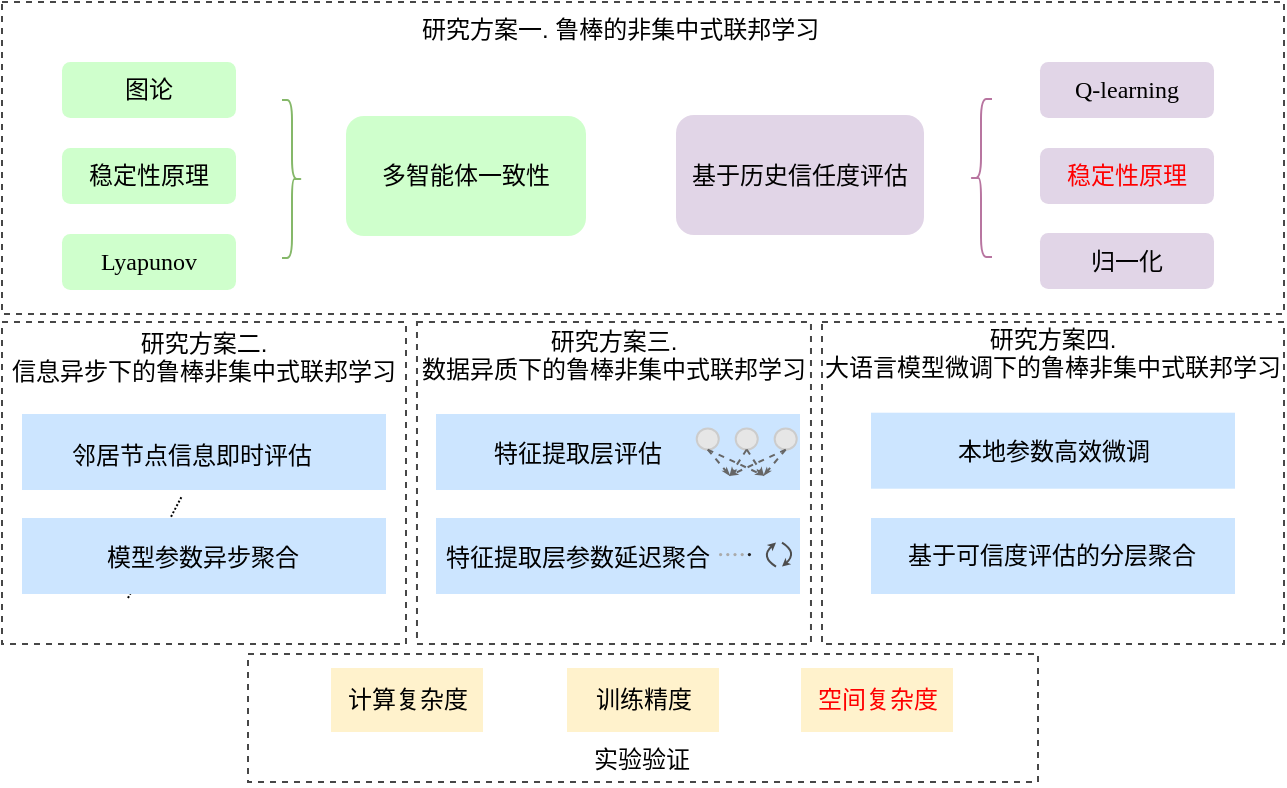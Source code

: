 <mxfile version="26.1.1">
  <diagram name="第 1 页" id="P3lEEP5_8HbprJanwuoM">
    <mxGraphModel dx="988" dy="523" grid="0" gridSize="10" guides="1" tooltips="1" connect="1" arrows="1" fold="1" page="1" pageScale="1" pageWidth="827" pageHeight="1169" math="0" shadow="0">
      <root>
        <mxCell id="0" />
        <mxCell id="1" parent="0" />
        <mxCell id="4K6aIHyUYfTe9VF1dalO-5" value="" style="rounded=0;whiteSpace=wrap;html=1;dashed=1;strokeColor=light-dark(#474747,#FFFFFF);" vertex="1" parent="1">
          <mxGeometry x="487" y="226" width="231" height="161" as="geometry" />
        </mxCell>
        <mxCell id="4K6aIHyUYfTe9VF1dalO-4" value="" style="rounded=0;whiteSpace=wrap;html=1;dashed=1;strokeColor=light-dark(#474747,#FFFFFF);" vertex="1" parent="1">
          <mxGeometry x="284.49" y="226" width="197" height="161" as="geometry" />
        </mxCell>
        <mxCell id="21Fkpg5qVAJAVFTfusw3-55" value="" style="rounded=0;whiteSpace=wrap;html=1;dashed=1;strokeColor=light-dark(#474747,#FFFFFF);" parent="1" vertex="1">
          <mxGeometry x="200" y="392" width="395" height="64" as="geometry" />
        </mxCell>
        <mxCell id="21Fkpg5qVAJAVFTfusw3-31" value="" style="rounded=0;whiteSpace=wrap;html=1;dashed=1;strokeColor=light-dark(#474747,#FFFFFF);" parent="1" vertex="1">
          <mxGeometry x="77" y="226" width="202" height="161" as="geometry" />
        </mxCell>
        <mxCell id="21Fkpg5qVAJAVFTfusw3-15" value="" style="rounded=0;whiteSpace=wrap;html=1;dashed=1;strokeColor=light-dark(#474747,#FFFFFF);" parent="1" vertex="1">
          <mxGeometry x="77" y="66" width="641" height="156" as="geometry" />
        </mxCell>
        <mxCell id="21Fkpg5qVAJAVFTfusw3-3" value="多智能体一致性" style="rounded=1;whiteSpace=wrap;html=1;fillColor=light-dark(#CFFFCC,var(--ge-dark-color, #121212));strokeColor=none;" parent="1" vertex="1">
          <mxGeometry x="249" y="123" width="120" height="60" as="geometry" />
        </mxCell>
        <mxCell id="21Fkpg5qVAJAVFTfusw3-4" value="图论" style="rounded=1;whiteSpace=wrap;html=1;fillColor=light-dark(#CFFFCC,var(--ge-dark-color, #121212));strokeColor=none;fontFamily=Times New Roman;" parent="1" vertex="1">
          <mxGeometry x="107" y="96" width="87" height="28" as="geometry" />
        </mxCell>
        <mxCell id="21Fkpg5qVAJAVFTfusw3-5" value="稳定性原理" style="rounded=1;whiteSpace=wrap;html=1;fillColor=light-dark(#CFFFCC,var(--ge-dark-color, #121212));strokeColor=none;fontFamily=Times New Roman;" parent="1" vertex="1">
          <mxGeometry x="107" y="139" width="87" height="28" as="geometry" />
        </mxCell>
        <mxCell id="21Fkpg5qVAJAVFTfusw3-6" value="&lt;font face=&quot;Times New Roman&quot;&gt;Lyapunov&lt;/font&gt;" style="rounded=1;whiteSpace=wrap;html=1;fillColor=light-dark(#CFFFCC,var(--ge-dark-color, #121212));strokeColor=none;" parent="1" vertex="1">
          <mxGeometry x="107" y="182" width="87" height="28" as="geometry" />
        </mxCell>
        <mxCell id="21Fkpg5qVAJAVFTfusw3-8" value="" style="shape=curlyBracket;whiteSpace=wrap;html=1;rounded=1;flipH=1;labelPosition=right;verticalLabelPosition=middle;align=left;verticalAlign=middle;strokeColor=light-dark(#85B869,#FFFFFF);fontStyle=0" parent="1" vertex="1">
          <mxGeometry x="217" y="115" width="10" height="79" as="geometry" />
        </mxCell>
        <mxCell id="21Fkpg5qVAJAVFTfusw3-9" value="基于历史信任度评估" style="rounded=1;whiteSpace=wrap;html=1;fillColor=light-dark(#E1D5E7,var(--ge-dark-color, #121212));strokeColor=none;" parent="1" vertex="1">
          <mxGeometry x="414" y="122.5" width="124" height="60" as="geometry" />
        </mxCell>
        <mxCell id="21Fkpg5qVAJAVFTfusw3-10" value="" style="shape=curlyBracket;whiteSpace=wrap;html=1;rounded=1;labelPosition=left;verticalLabelPosition=middle;align=right;verticalAlign=middle;strokeColor=light-dark(#B875A0,#FFFFFF);" parent="1" vertex="1">
          <mxGeometry x="561" y="114.5" width="11" height="79" as="geometry" />
        </mxCell>
        <mxCell id="21Fkpg5qVAJAVFTfusw3-11" value="Q-learning" style="rounded=1;whiteSpace=wrap;html=1;fillColor=#E1D5E7;strokeColor=none;fontFamily=Times New Roman;" parent="1" vertex="1">
          <mxGeometry x="596" y="96" width="87" height="28" as="geometry" />
        </mxCell>
        <mxCell id="21Fkpg5qVAJAVFTfusw3-12" value="&lt;font style=&quot;color: rgb(255, 0, 0);&quot;&gt;稳定性原理&lt;/font&gt;" style="rounded=1;whiteSpace=wrap;html=1;fillColor=#E1D5E7;strokeColor=none;fontFamily=Times New Roman;" parent="1" vertex="1">
          <mxGeometry x="596" y="139" width="87" height="28" as="geometry" />
        </mxCell>
        <mxCell id="21Fkpg5qVAJAVFTfusw3-14" value="归一化" style="rounded=1;whiteSpace=wrap;html=1;fillColor=#E1D5E7;strokeColor=none;fontFamily=Times New Roman;" parent="1" vertex="1">
          <mxGeometry x="596" y="181.5" width="87" height="28" as="geometry" />
        </mxCell>
        <mxCell id="21Fkpg5qVAJAVFTfusw3-16" value="研究方案一. 鲁棒的非集中式联邦学习" style="text;whiteSpace=wrap;" parent="1" vertex="1">
          <mxGeometry x="285" y="66" width="203.5" height="25" as="geometry" />
        </mxCell>
        <mxCell id="21Fkpg5qVAJAVFTfusw3-34" value="" style="endArrow=none;dashed=1;html=1;dashPattern=1 1;strokeWidth=1;rounded=0;entryX=0.5;entryY=1;entryDx=0;entryDy=0;exitX=0.5;exitY=0;exitDx=0;exitDy=0;endSize=1;startSize=1;jumpSize=1;" parent="1" source="21Fkpg5qVAJAVFTfusw3-32" edge="1">
          <mxGeometry width="50" height="50" relative="1" as="geometry">
            <mxPoint x="140" y="364" as="sourcePoint" />
            <mxPoint x="167.0" y="313" as="targetPoint" />
          </mxGeometry>
        </mxCell>
        <mxCell id="21Fkpg5qVAJAVFTfusw3-37" value="研究方案二.&#xa;信息异步下的鲁棒非集中式联邦学习" style="text;whiteSpace=wrap;align=center;" parent="1" vertex="1">
          <mxGeometry x="79" y="223" width="198" height="38" as="geometry" />
        </mxCell>
        <mxCell id="21Fkpg5qVAJAVFTfusw3-44" value="研究方案三.&#xa;数据异质下的鲁棒非集中式联邦学习" style="text;whiteSpace=wrap;align=center;" parent="1" vertex="1">
          <mxGeometry x="282.98" y="222" width="200.03" height="40" as="geometry" />
        </mxCell>
        <mxCell id="21Fkpg5qVAJAVFTfusw3-52" value="计算复杂度" style="rounded=0;whiteSpace=wrap;html=1;fillColor=#FFF2CC;strokeColor=none;" parent="1" vertex="1">
          <mxGeometry x="241.5" y="399" width="76" height="32" as="geometry" />
        </mxCell>
        <mxCell id="21Fkpg5qVAJAVFTfusw3-53" value="&lt;font style=&quot;color: rgb(255, 0, 0);&quot;&gt;空间复杂度&lt;/font&gt;" style="rounded=0;whiteSpace=wrap;html=1;fillColor=#FFF2CC;strokeColor=none;" parent="1" vertex="1">
          <mxGeometry x="476.5" y="399" width="76" height="32" as="geometry" />
        </mxCell>
        <mxCell id="21Fkpg5qVAJAVFTfusw3-54" value="训练精度" style="rounded=0;whiteSpace=wrap;html=1;fillColor=#FFF2CC;strokeColor=none;" parent="1" vertex="1">
          <mxGeometry x="359.5" y="399" width="76" height="32" as="geometry" />
        </mxCell>
        <mxCell id="21Fkpg5qVAJAVFTfusw3-56" value="实验验证" style="text;whiteSpace=wrap;" parent="1" vertex="1">
          <mxGeometry x="370.61" y="431" width="53.75" height="27" as="geometry" />
        </mxCell>
        <mxCell id="4K6aIHyUYfTe9VF1dalO-3" value="研究方案四.&#xa;大语言模型微调下的鲁棒非集中式联邦学习" style="text;whiteSpace=wrap;align=center;" vertex="1" parent="1">
          <mxGeometry x="487" y="221" width="231" height="40" as="geometry" />
        </mxCell>
        <mxCell id="4K6aIHyUYfTe9VF1dalO-6" value="" style="rounded=0;whiteSpace=wrap;html=1;fillColor=light-dark(#CCE5FF,var(--ge-dark-color, #121212));strokeColor=none;fontFamily=Times New Roman;" vertex="1" parent="1">
          <mxGeometry x="294" y="272" width="182" height="38" as="geometry" />
        </mxCell>
        <mxCell id="4K6aIHyUYfTe9VF1dalO-7" value="" style="rounded=0;whiteSpace=wrap;html=1;fillColor=light-dark(#CCE5FF,var(--ge-dark-color, #121212));strokeColor=none;fontFamily=Times New Roman;" vertex="1" parent="1">
          <mxGeometry x="294" y="324" width="182" height="38" as="geometry" />
        </mxCell>
        <mxCell id="4K6aIHyUYfTe9VF1dalO-102" value="" style="group" vertex="1" connectable="0" parent="1">
          <mxGeometry x="424.36" y="279.25" width="50" height="23.5" as="geometry" />
        </mxCell>
        <mxCell id="4K6aIHyUYfTe9VF1dalO-92" value="" style="ellipse;whiteSpace=wrap;html=1;fillColor=#E6E6E6;strokeColor=#CCCCCC;movable=1;resizable=1;rotatable=1;deletable=1;editable=1;locked=0;connectable=1;fontColor=#242424;container=0;" vertex="1" parent="4K6aIHyUYfTe9VF1dalO-102">
          <mxGeometry x="38.971" width="11.029" height="10.522" as="geometry" />
        </mxCell>
        <mxCell id="4K6aIHyUYfTe9VF1dalO-93" value="" style="ellipse;whiteSpace=wrap;html=1;fillColor=#E6E6E6;strokeColor=#CCCCCC;movable=1;resizable=1;rotatable=1;deletable=1;editable=1;locked=0;connectable=1;fontColor=#242424;container=0;" vertex="1" parent="4K6aIHyUYfTe9VF1dalO-102">
          <mxGeometry x="19.485" width="11.029" height="10.522" as="geometry" />
        </mxCell>
        <mxCell id="4K6aIHyUYfTe9VF1dalO-94" value="" style="ellipse;whiteSpace=wrap;html=1;fillColor=#E6E6E6;strokeColor=#CCCCCC;movable=1;resizable=1;rotatable=1;deletable=1;editable=1;locked=0;connectable=1;fontColor=#242424;container=0;" vertex="1" parent="4K6aIHyUYfTe9VF1dalO-102">
          <mxGeometry width="11.029" height="10.522" as="geometry" />
        </mxCell>
        <mxCell id="4K6aIHyUYfTe9VF1dalO-95" style="rounded=0;orthogonalLoop=1;jettySize=auto;html=1;exitX=0.5;exitY=1;exitDx=0;exitDy=0;entryX=0.5;entryY=0;entryDx=0;entryDy=0;dashed=1;endArrow=classicThin;endFill=1;movable=1;resizable=1;rotatable=1;deletable=1;editable=1;locked=0;connectable=1;fontColor=#242424;strokeColor=#666666;endSize=1;" edge="1" parent="4K6aIHyUYfTe9VF1dalO-102" source="4K6aIHyUYfTe9VF1dalO-94">
          <mxGeometry relative="1" as="geometry">
            <mxPoint x="16.544" y="23.5" as="targetPoint" />
          </mxGeometry>
        </mxCell>
        <mxCell id="4K6aIHyUYfTe9VF1dalO-96" style="rounded=0;orthogonalLoop=1;jettySize=auto;html=1;exitX=0.5;exitY=1;exitDx=0;exitDy=0;entryX=0.5;entryY=0;entryDx=0;entryDy=0;dashed=1;endArrow=classicThin;endFill=1;movable=1;resizable=1;rotatable=1;deletable=1;editable=1;locked=0;connectable=1;fontColor=#242424;strokeColor=#666666;endSize=1;" edge="1" parent="4K6aIHyUYfTe9VF1dalO-102" source="4K6aIHyUYfTe9VF1dalO-92">
          <mxGeometry relative="1" as="geometry">
            <mxPoint x="16.544" y="23.5" as="targetPoint" />
          </mxGeometry>
        </mxCell>
        <mxCell id="4K6aIHyUYfTe9VF1dalO-97" style="rounded=0;orthogonalLoop=1;jettySize=auto;html=1;exitX=0.5;exitY=1;exitDx=0;exitDy=0;entryX=0.5;entryY=0;entryDx=0;entryDy=0;dashed=1;endArrow=classicThin;endFill=1;movable=1;resizable=1;rotatable=1;deletable=1;editable=1;locked=0;connectable=1;fontColor=#242424;strokeColor=#666666;endSize=1;" edge="1" parent="4K6aIHyUYfTe9VF1dalO-102" source="4K6aIHyUYfTe9VF1dalO-93">
          <mxGeometry relative="1" as="geometry">
            <mxPoint x="16.544" y="23.5" as="targetPoint" />
          </mxGeometry>
        </mxCell>
        <mxCell id="4K6aIHyUYfTe9VF1dalO-98" style="rounded=0;orthogonalLoop=1;jettySize=auto;html=1;exitX=0.5;exitY=1;exitDx=0;exitDy=0;entryX=0.5;entryY=0;entryDx=0;entryDy=0;dashed=1;endArrow=classicThin;endFill=1;movable=1;resizable=1;rotatable=1;deletable=1;editable=1;locked=0;connectable=1;fontColor=#242424;strokeColor=#666666;endSize=1;" edge="1" parent="4K6aIHyUYfTe9VF1dalO-102" source="4K6aIHyUYfTe9VF1dalO-94">
          <mxGeometry relative="1" as="geometry">
            <mxPoint x="33.456" y="23.5" as="targetPoint" />
          </mxGeometry>
        </mxCell>
        <mxCell id="4K6aIHyUYfTe9VF1dalO-99" style="rounded=0;orthogonalLoop=1;jettySize=auto;html=1;exitX=0.5;exitY=1;exitDx=0;exitDy=0;entryX=0.5;entryY=0;entryDx=0;entryDy=0;dashed=1;endArrow=classicThin;endFill=1;movable=1;resizable=1;rotatable=1;deletable=1;editable=1;locked=0;connectable=1;fontColor=#242424;strokeColor=#666666;endSize=1;" edge="1" parent="4K6aIHyUYfTe9VF1dalO-102" source="4K6aIHyUYfTe9VF1dalO-93">
          <mxGeometry relative="1" as="geometry">
            <mxPoint x="33.456" y="23.5" as="targetPoint" />
          </mxGeometry>
        </mxCell>
        <mxCell id="4K6aIHyUYfTe9VF1dalO-100" style="rounded=0;orthogonalLoop=1;jettySize=auto;html=1;exitX=0.5;exitY=1;exitDx=0;exitDy=0;entryX=0.5;entryY=0;entryDx=0;entryDy=0;dashed=1;endArrow=classicThin;endFill=1;movable=1;resizable=1;rotatable=1;deletable=1;editable=1;locked=0;connectable=1;fontColor=#242424;strokeColor=#666666;endSize=1;" edge="1" parent="4K6aIHyUYfTe9VF1dalO-102" source="4K6aIHyUYfTe9VF1dalO-92">
          <mxGeometry relative="1" as="geometry">
            <mxPoint x="33.456" y="23.5" as="targetPoint" />
          </mxGeometry>
        </mxCell>
        <mxCell id="4K6aIHyUYfTe9VF1dalO-103" value="&lt;span style=&quot;color: rgb(0, 0, 0); font-family: &amp;quot;Times New Roman&amp;quot;; font-size: 12px; font-style: normal; font-variant-ligatures: normal; font-variant-caps: normal; font-weight: 400; letter-spacing: normal; orphans: 2; text-align: center; text-indent: 0px; text-transform: none; widows: 2; word-spacing: 0px; -webkit-text-stroke-width: 0px; white-space: normal; text-decoration-thickness: initial; text-decoration-style: initial; text-decoration-color: initial; float: none; display: inline !important;&quot;&gt;特征提取层评估&lt;/span&gt;" style="text;whiteSpace=wrap;html=1;fillColor=none;" vertex="1" parent="1">
          <mxGeometry x="321.35" y="277.95" width="89.4" height="24.8" as="geometry" />
        </mxCell>
        <mxCell id="4K6aIHyUYfTe9VF1dalO-104" value="&lt;span style=&quot;color: rgb(0, 0, 0); font-family: &amp;quot;Times New Roman&amp;quot;; font-size: 12px; font-style: normal; font-variant-ligatures: normal; font-variant-caps: normal; font-weight: 400; letter-spacing: normal; orphans: 2; text-align: center; text-indent: 0px; text-transform: none; widows: 2; word-spacing: 0px; -webkit-text-stroke-width: 0px; white-space: normal; text-decoration-thickness: initial; text-decoration-style: initial; text-decoration-color: initial; float: none; display: inline !important;&quot;&gt;特征提取层参数延迟聚合&lt;/span&gt;" style="text;whiteSpace=wrap;html=1;" vertex="1" parent="1">
          <mxGeometry x="296.6" y="329.9" width="138.9" height="26.2" as="geometry" />
        </mxCell>
        <mxCell id="4K6aIHyUYfTe9VF1dalO-116" value="" style="html=1;verticalLabelPosition=bottom;labelBackgroundColor=#ffffff;verticalAlign=top;shadow=0;dashed=0;strokeWidth=1;shape=mxgraph.ios7ui.pageControl;fillColor=#222222;strokeColor=#aaaaaa;sketch=0;" vertex="1" parent="1">
          <mxGeometry x="435.5" y="339.8" width="16" height="5" as="geometry" />
        </mxCell>
        <mxCell id="4K6aIHyUYfTe9VF1dalO-119" value="" style="curved=1;endArrow=classic;html=1;rounded=0;endSize=1;strokeColor=#4D4D4D;" edge="1" parent="1">
          <mxGeometry width="50" height="50" relative="1" as="geometry">
            <mxPoint x="464" y="348.3" as="sourcePoint" />
            <mxPoint x="464" y="336.3" as="targetPoint" />
            <Array as="points">
              <mxPoint x="456" y="343.3" />
            </Array>
          </mxGeometry>
        </mxCell>
        <mxCell id="4K6aIHyUYfTe9VF1dalO-120" value="" style="curved=1;endArrow=classic;html=1;rounded=0;endSize=1;strokeColor=#4D4D4D;" edge="1" parent="1">
          <mxGeometry width="50" height="50" relative="1" as="geometry">
            <mxPoint x="467" y="336.3" as="sourcePoint" />
            <mxPoint x="467" y="348.3" as="targetPoint" />
            <Array as="points">
              <mxPoint x="475" y="341.3" />
            </Array>
          </mxGeometry>
        </mxCell>
        <mxCell id="4K6aIHyUYfTe9VF1dalO-123" value="" style="rounded=0;whiteSpace=wrap;html=1;fillColor=light-dark(#CCE5FF,var(--ge-dark-color, #121212));strokeColor=none;fontFamily=Times New Roman;" vertex="1" parent="1">
          <mxGeometry x="87" y="272" width="182" height="38" as="geometry" />
        </mxCell>
        <mxCell id="4K6aIHyUYfTe9VF1dalO-124" value="" style="rounded=0;whiteSpace=wrap;html=1;fillColor=light-dark(#CCE5FF,var(--ge-dark-color, #121212));strokeColor=none;fontFamily=Times New Roman;" vertex="1" parent="1">
          <mxGeometry x="87" y="324" width="182" height="38" as="geometry" />
        </mxCell>
        <mxCell id="4K6aIHyUYfTe9VF1dalO-125" value="" style="rounded=0;whiteSpace=wrap;html=1;fillColor=light-dark(#CCE5FF,var(--ge-dark-color, #121212));strokeColor=none;fontFamily=Times New Roman;" vertex="1" parent="1">
          <mxGeometry x="511.5" y="271.35" width="182" height="38" as="geometry" />
        </mxCell>
        <mxCell id="4K6aIHyUYfTe9VF1dalO-126" value="" style="rounded=0;whiteSpace=wrap;html=1;fillColor=light-dark(#CCE5FF,var(--ge-dark-color, #121212));strokeColor=none;fontFamily=Times New Roman;" vertex="1" parent="1">
          <mxGeometry x="511.5" y="324" width="182" height="38" as="geometry" />
        </mxCell>
        <mxCell id="4K6aIHyUYfTe9VF1dalO-127" value="&lt;span style=&quot;color: rgb(0, 0, 0); font-family: &amp;quot;Times New Roman&amp;quot;; font-size: 12px; font-style: normal; font-variant-ligatures: normal; font-variant-caps: normal; font-weight: 400; letter-spacing: normal; orphans: 2; text-align: center; text-indent: 0px; text-transform: none; widows: 2; word-spacing: 0px; -webkit-text-stroke-width: 0px; white-space: normal; text-decoration-thickness: initial; text-decoration-style: initial; text-decoration-color: initial; float: none; display: inline !important;&quot;&gt;邻居节点信息即时评估&lt;/span&gt;" style="text;whiteSpace=wrap;html=1;fillColor=none;" vertex="1" parent="1">
          <mxGeometry x="110.3" y="279.25" width="135.4" height="24.8" as="geometry" />
        </mxCell>
        <mxCell id="4K6aIHyUYfTe9VF1dalO-128" value="&lt;span style=&quot;color: rgb(0, 0, 0); font-family: &amp;quot;Times New Roman&amp;quot;; font-size: 12px; font-style: normal; font-variant-ligatures: normal; font-variant-caps: normal; font-weight: 400; letter-spacing: normal; orphans: 2; text-indent: 0px; text-transform: none; widows: 2; word-spacing: 0px; -webkit-text-stroke-width: 0px; white-space: normal; text-decoration-thickness: initial; text-decoration-style: initial; text-decoration-color: initial; float: none; display: inline !important;&quot;&gt;模型参数异步聚合&lt;/span&gt;" style="text;whiteSpace=wrap;html=1;fillColor=none;align=center;" vertex="1" parent="1">
          <mxGeometry x="110.3" y="329.9" width="135.4" height="24.8" as="geometry" />
        </mxCell>
        <mxCell id="4K6aIHyUYfTe9VF1dalO-129" value="&lt;span style=&quot;color: rgb(0, 0, 0); font-family: &amp;quot;Times New Roman&amp;quot;; font-size: 12px; font-style: normal; font-variant-ligatures: normal; font-variant-caps: normal; font-weight: 400; letter-spacing: normal; orphans: 2; text-align: center; text-indent: 0px; text-transform: none; widows: 2; word-spacing: 0px; -webkit-text-stroke-width: 0px; white-space: normal; text-decoration-thickness: initial; text-decoration-style: initial; text-decoration-color: initial; float: none; display: inline !important;&quot;&gt;本地参数高效微调&lt;/span&gt;" style="text;whiteSpace=wrap;html=1;fillColor=none;" vertex="1" parent="1">
          <mxGeometry x="552.5" y="277.15" width="102" height="26.4" as="geometry" />
        </mxCell>
        <mxCell id="4K6aIHyUYfTe9VF1dalO-131" value="&lt;span style=&quot;color: rgb(0, 0, 0); font-family: &amp;quot;Times New Roman&amp;quot;; font-size: 12px; font-style: normal; font-variant-ligatures: normal; font-variant-caps: normal; font-weight: 400; letter-spacing: normal; orphans: 2; text-align: center; text-indent: 0px; text-transform: none; widows: 2; word-spacing: 0px; -webkit-text-stroke-width: 0px; white-space: normal; text-decoration-thickness: initial; text-decoration-style: initial; text-decoration-color: initial; float: none; display: inline !important;&quot;&gt;基于可信度评估的分层聚合&lt;/span&gt;" style="text;whiteSpace=wrap;html=1;fillColor=none;" vertex="1" parent="1">
          <mxGeometry x="527.75" y="329.1" width="149.5" height="26.4" as="geometry" />
        </mxCell>
      </root>
    </mxGraphModel>
  </diagram>
</mxfile>
